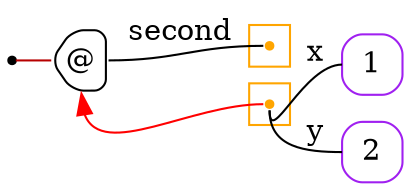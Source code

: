 digraph G {
  rankdir=LR;
  edge[arrowhead=none,arrowtail=none];
  node[fixedsize=true,shape=circle]
  size="9.201041666666667,5.219270833333334";
  labeldistance=0;
  nodesep=.175;
  ranksep=.175;

 nd1[shape=point];
 subgraph cluster_nd44 {
   graph[style=fill,color="orange"];
   ndcluster_nd44[tooltip="nd44",orientation=90,shape=point,color="orange"];
 };
 nd17[label="@",tooltip="nd17-AppGraph",style=rounded,orientation=90,shape=house,width=.4,height=.4,color="#000000"];
   nd29[label="1",tooltip="nd29-ConstGraph",style=rounded,orientation=90,shape=square,width=.4,height=.4,color="purple"];
   nd36[label="2",tooltip="nd36-ConstGraph",style=rounded,orientation=90,shape=square,width=.4,height=.4,color="purple"];
 subgraph cluster_nd107 {
   graph[style=fill,color="orange"];
   ndcluster_nd107[tooltip="nd107",orientation=90,shape=point,color="orange"];
 };

  nd17->ndcluster_nd44[label="second",tailport=e,headport=w];
  nd1->nd17[tailport=e,headport=w,color="#b70000",arrowhead=none,arrowtail=none];
  ndcluster_nd107->nd29[label="x",tailport=s,headport=w];
  ndcluster_nd107->nd36[label="y",tailport=s,headport=w];
  nd17->ndcluster_nd107[dir=back,headport=w,tailport=s,color=red,arrowtail=normal];
}